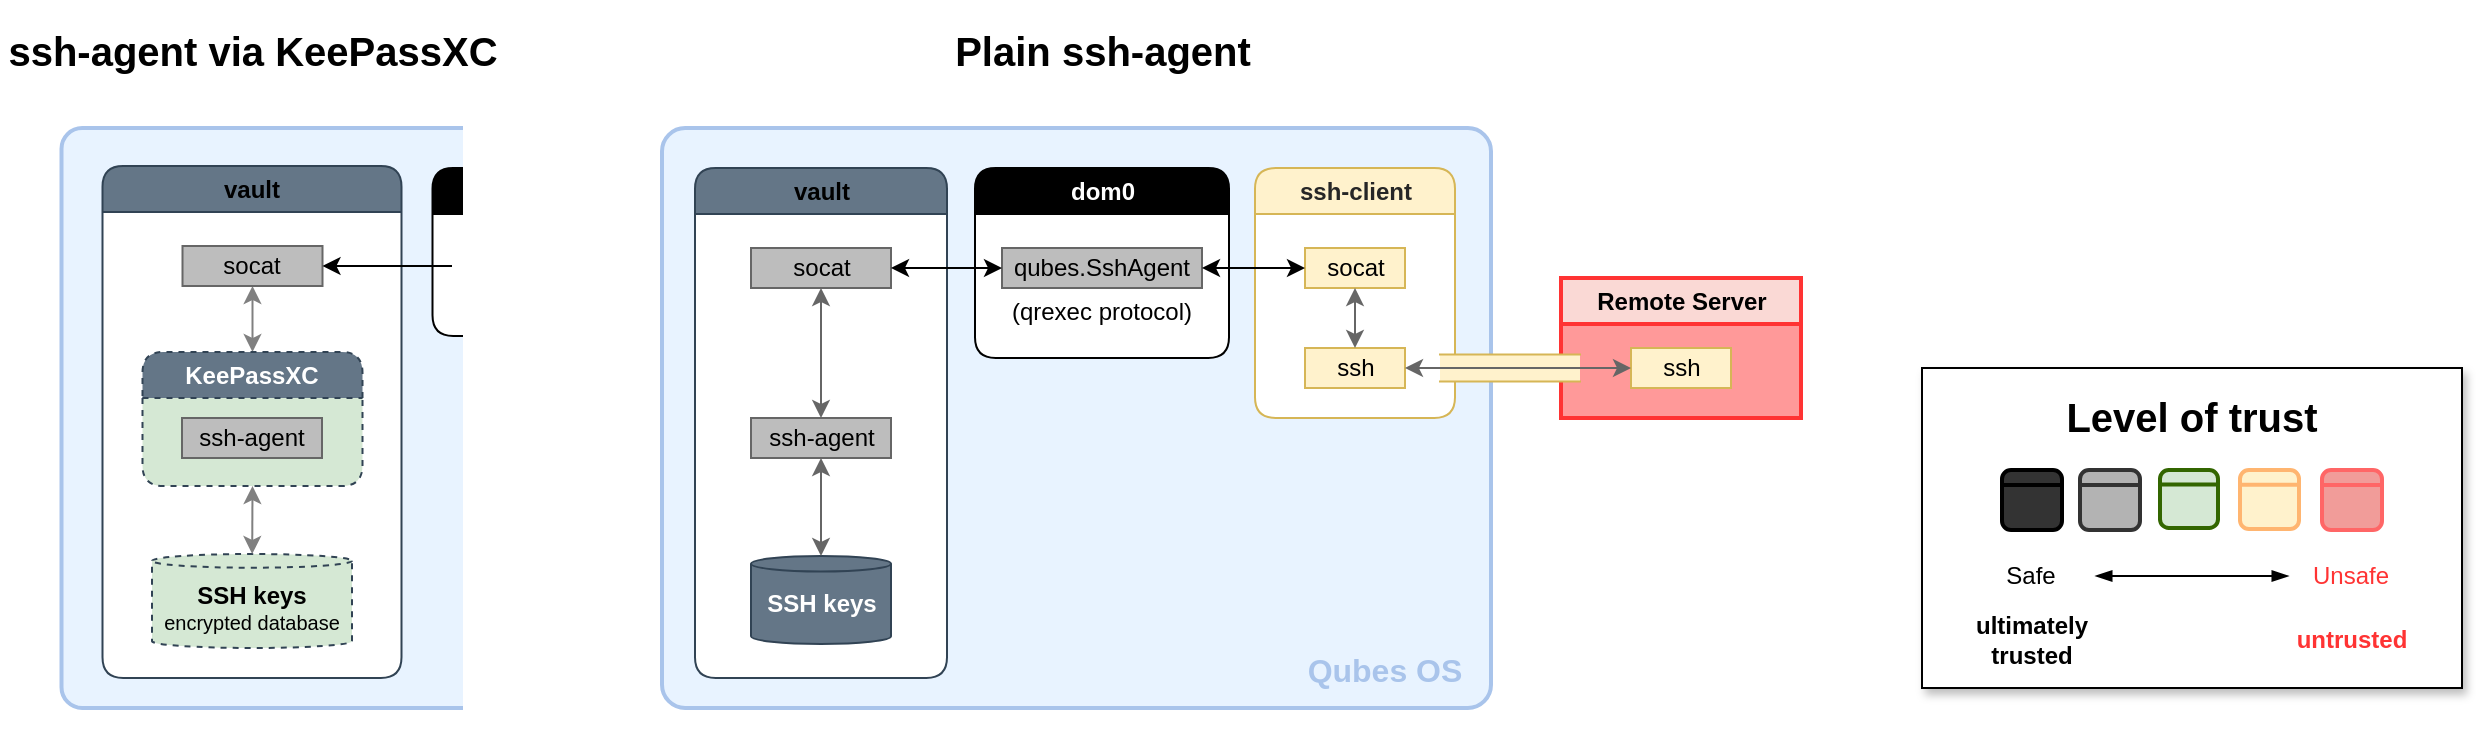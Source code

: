 <mxfile version="14.0.1" type="github">
  <diagram id="SKtbNTC9j6CT3jW_uAWr" name="Page-1">
    <mxGraphModel dx="1673" dy="1321" grid="1" gridSize="10" guides="1" tooltips="1" connect="1" arrows="1" fold="1" page="0" pageScale="1" pageWidth="1169" pageHeight="826" background="#ffffff" math="0" shadow="0">
      <root>
        <mxCell id="0" />
        <mxCell id="1" parent="0" />
        <mxCell id="d-W6DogvzRjHj5U5P_7L-129" value="" style="rounded=1;whiteSpace=wrap;html=1;shadow=0;glass=0;sketch=0;strokeWidth=2;arcSize=4;fillColor=#E8F3FF;strokeColor=#A9C4EB;" parent="1" vertex="1">
          <mxGeometry x="279.75" y="25" width="259.25" height="290" as="geometry" />
        </mxCell>
        <mxCell id="Rzevuu3Boefq3aI9rTCi-90" value="vault" style="swimlane;whiteSpace=wrap;html=1;rounded=1;shadow=0;glass=0;comic=0;startSize=23;swimlaneFillColor=#ffffff;fillColor=#647687;strokeColor=#314354;" parent="1" vertex="1">
          <mxGeometry x="300.25" y="44" width="149.5" height="256" as="geometry">
            <mxRectangle x="878" y="40" width="170" height="23" as="alternateBounds" />
          </mxGeometry>
        </mxCell>
        <mxCell id="Rzevuu3Boefq3aI9rTCi-96" value="" style="endArrow=classic;startArrow=classic;html=1;entryX=0.5;entryY=1;entryDx=0;entryDy=0;fillColor=#f5f5f5;noLabel=1;fontColor=none;strokeColor=#808080;exitX=0.5;exitY=0;exitDx=0;exitDy=0;" parent="Rzevuu3Boefq3aI9rTCi-90" source="Rzevuu3Boefq3aI9rTCi-118" target="d-W6DogvzRjHj5U5P_7L-107" edge="1">
          <mxGeometry width="50" height="50" relative="1" as="geometry">
            <mxPoint x="74.75" y="87" as="sourcePoint" />
            <mxPoint x="138" y="70" as="targetPoint" />
          </mxGeometry>
        </mxCell>
        <mxCell id="Rzevuu3Boefq3aI9rTCi-118" value="KeePassXC" style="swimlane;whiteSpace=wrap;html=1;rounded=1;shadow=0;glass=0;comic=0;startSize=23;swimlaneFillColor=#D5E8D4;dashed=1;fillColor=#647687;strokeWidth=1;strokeColor=#314354;fontColor=#FFFFFF;" parent="Rzevuu3Boefq3aI9rTCi-90" vertex="1">
          <mxGeometry x="20" y="93" width="110" height="67" as="geometry">
            <mxRectangle x="878" y="40" width="170" height="23" as="alternateBounds" />
          </mxGeometry>
        </mxCell>
        <mxCell id="Ef2Enih1ODstjjU4R2Gf-102" value="ssh-agent" style="rounded=0;whiteSpace=wrap;html=1;glass=0;comic=0;strokeWidth=1;fillColor=#BDBDBD;strokeColor=#666666;" parent="Rzevuu3Boefq3aI9rTCi-118" vertex="1">
          <mxGeometry x="19.75" y="33" width="70" height="20" as="geometry" />
        </mxCell>
        <mxCell id="d-W6DogvzRjHj5U5P_7L-107" value="socat" style="rounded=0;whiteSpace=wrap;html=1;glass=0;comic=0;strokeWidth=1;fillColor=#BDBDBD;strokeColor=#666666;" parent="Rzevuu3Boefq3aI9rTCi-90" vertex="1">
          <mxGeometry x="40" y="40" width="70" height="20" as="geometry" />
        </mxCell>
        <mxCell id="Rzevuu3Boefq3aI9rTCi-130" value="" style="shape=cylinder3;whiteSpace=wrap;html=1;boundedLbl=1;backgroundOutline=1;size=3.429;rounded=0;glass=0;comic=0;strokeWidth=1;fillColor=#d5e8d4;noLabel=1;fontColor=none;strokeColor=#314354;dashed=1;" parent="Rzevuu3Boefq3aI9rTCi-90" vertex="1">
          <mxGeometry x="24.75" y="194" width="100" height="47" as="geometry" />
        </mxCell>
        <mxCell id="Rzevuu3Boefq3aI9rTCi-132" value="" style="endArrow=classic;startArrow=classic;html=1;fillColor=#f5f5f5;noLabel=1;fontColor=none;strokeColor=#808080;entryX=0.5;entryY=1;entryDx=0;entryDy=0;" parent="Rzevuu3Boefq3aI9rTCi-90" source="Rzevuu3Boefq3aI9rTCi-130" target="Rzevuu3Boefq3aI9rTCi-118" edge="1">
          <mxGeometry width="50" height="50" relative="1" as="geometry">
            <mxPoint x="277" y="53" as="sourcePoint" />
            <mxPoint x="99.75" y="176" as="targetPoint" />
            <Array as="points" />
          </mxGeometry>
        </mxCell>
        <mxCell id="Rzevuu3Boefq3aI9rTCi-134" value="&lt;div style=&quot;font-size: 11px&quot;&gt;&lt;font size=&quot;1&quot;&gt;&lt;b&gt;&lt;font style=&quot;font-size: 12px&quot; face=&quot;Helvetica&quot;&gt;SSH keys&lt;/font&gt;&lt;/b&gt;&lt;/font&gt;&lt;/div&gt;&lt;div style=&quot;font-size: 10px&quot;&gt;&lt;font style=&quot;font-size: 10px&quot; face=&quot;Helvetica&quot;&gt;encrypted database&lt;br&gt;&lt;/font&gt;&lt;/div&gt;" style="text;html=1;strokeColor=none;fillColor=none;align=center;verticalAlign=middle;whiteSpace=wrap;rounded=0;glass=0;comic=0;" parent="Rzevuu3Boefq3aI9rTCi-90" vertex="1">
          <mxGeometry x="29.62" y="201" width="90.25" height="40" as="geometry" />
        </mxCell>
        <mxCell id="Rzevuu3Boefq3aI9rTCi-101" value="&lt;div&gt;&lt;b&gt;&lt;font style=&quot;font-size: 20px&quot;&gt;ssh-agent via KeePassXC&lt;/font&gt;&lt;/b&gt;&lt;/div&gt;" style="text;html=1;strokeColor=none;fillColor=none;align=center;verticalAlign=middle;whiteSpace=wrap;rounded=0;" parent="1" vertex="1">
          <mxGeometry x="249.5" y="-39" width="251" height="50" as="geometry" />
        </mxCell>
        <mxCell id="d-W6DogvzRjHj5U5P_7L-125" value="" style="rounded=1;whiteSpace=wrap;html=1;shadow=0;glass=0;sketch=0;strokeWidth=2;arcSize=4;fillColor=#E8F3FF;strokeColor=#A9C4EB;" parent="1" vertex="1">
          <mxGeometry x="580" y="25" width="414.5" height="290" as="geometry" />
        </mxCell>
        <mxCell id="5" value="vault" style="swimlane;whiteSpace=wrap;html=1;rounded=1;shadow=0;glass=0;comic=0;startSize=23;swimlaneFillColor=#ffffff;fillColor=#647687;strokeColor=#314354;" parent="1" vertex="1">
          <mxGeometry x="596.5" y="45" width="126" height="255" as="geometry" />
        </mxCell>
        <mxCell id="d-W6DogvzRjHj5U5P_7L-131" value="" style="swimlane;whiteSpace=wrap;html=1;rounded=1;shadow=0;glass=0;comic=0;startSize=23;swimlaneFillColor=#ffffff;fillColor=#000000;" parent="5" vertex="1">
          <mxGeometry x="-131.25" width="59.25" height="84" as="geometry">
            <mxRectangle x="337" y="40" width="120" height="23" as="alternateBounds" />
          </mxGeometry>
        </mxCell>
        <mxCell id="d-W6DogvzRjHj5U5P_7L-135" value="" style="rounded=0;whiteSpace=wrap;html=1;shadow=0;glass=0;sketch=0;strokeWidth=2;strokeColor=#FFFFFF;" parent="5" vertex="1">
          <mxGeometry x="-115" y="-46.5" width="65" height="330" as="geometry" />
        </mxCell>
        <mxCell id="QTO3XgoEFIxhdkZU8tme-128" value="" style="shape=cylinder3;whiteSpace=wrap;html=1;boundedLbl=1;backgroundOutline=1;size=3.857;rounded=0;glass=0;comic=0;strokeColor=#314354;strokeWidth=1;fillColor=#647687;fontColor=#ffffff;" parent="5" vertex="1">
          <mxGeometry x="28" y="194" width="70" height="44" as="geometry" />
        </mxCell>
        <mxCell id="QTO3XgoEFIxhdkZU8tme-130" value="socat" style="rounded=0;whiteSpace=wrap;html=1;glass=0;comic=0;strokeWidth=1;fillColor=#BDBDBD;strokeColor=#666666;" parent="5" vertex="1">
          <mxGeometry x="28" y="40" width="70" height="20" as="geometry" />
        </mxCell>
        <mxCell id="QTO3XgoEFIxhdkZU8tme-133" value="ssh-agent" style="rounded=0;whiteSpace=wrap;html=1;glass=0;comic=0;strokeWidth=1;fillColor=#BDBDBD;strokeColor=#666666;" parent="5" vertex="1">
          <mxGeometry x="28" y="125" width="70" height="20" as="geometry" />
        </mxCell>
        <mxCell id="QTO3XgoEFIxhdkZU8tme-134" value="" style="endArrow=classic;startArrow=classic;html=1;entryX=0.5;entryY=1;entryDx=0;entryDy=0;strokeColor=#666666;" parent="5" source="QTO3XgoEFIxhdkZU8tme-128" target="QTO3XgoEFIxhdkZU8tme-133" edge="1">
          <mxGeometry width="50" height="50" relative="1" as="geometry">
            <mxPoint x="70" y="220" as="sourcePoint" />
            <mxPoint x="120" y="170" as="targetPoint" />
          </mxGeometry>
        </mxCell>
        <mxCell id="QTO3XgoEFIxhdkZU8tme-129" value="&lt;div&gt;&lt;b&gt;SSH keys&lt;/b&gt;&lt;/div&gt;" style="text;html=1;strokeColor=none;fillColor=none;align=center;verticalAlign=middle;whiteSpace=wrap;rounded=0;glass=0;comic=0;fontColor=#FFFFFF;" parent="5" vertex="1">
          <mxGeometry x="28" y="208" width="70" height="20" as="geometry" />
        </mxCell>
        <mxCell id="QTO3XgoEFIxhdkZU8tme-136" value="" style="endArrow=classic;startArrow=classic;html=1;strokeColor=#666666;exitX=0.5;exitY=0;exitDx=0;exitDy=0;" parent="5" source="QTO3XgoEFIxhdkZU8tme-133" edge="1">
          <mxGeometry width="50" height="50" relative="1" as="geometry">
            <mxPoint x="-32.5" y="150" as="sourcePoint" />
            <mxPoint x="63" y="60" as="targetPoint" />
          </mxGeometry>
        </mxCell>
        <mxCell id="90" value="&lt;font color=&quot;#262626&quot;&gt;ssh-client&lt;/font&gt;" style="swimlane;whiteSpace=wrap;html=1;rounded=1;shadow=0;glass=0;comic=0;strokeColor=#d6b656;fillColor=#fff2cc;startSize=23;swimlaneFillColor=#ffffff;" parent="1" vertex="1">
          <mxGeometry x="876.5" y="45" width="100" height="125" as="geometry">
            <mxRectangle x="337" y="40" width="120" height="23" as="alternateBounds" />
          </mxGeometry>
        </mxCell>
        <mxCell id="7Ih5Z2z4oaHKUIcbK2M9-90" value="socat" style="rounded=0;whiteSpace=wrap;html=1;glass=0;comic=0;strokeWidth=1;fillColor=#fff2cc;strokeColor=#d6b656;" parent="90" vertex="1">
          <mxGeometry x="25" y="40" width="50" height="20" as="geometry" />
        </mxCell>
        <mxCell id="Uwi5YcslHXohGdOQimyk-92" value="ssh" style="rounded=0;whiteSpace=wrap;html=1;glass=0;comic=0;strokeWidth=1;fillColor=#fff2cc;strokeColor=#d6b656;" parent="90" vertex="1">
          <mxGeometry x="25" y="90" width="50" height="20" as="geometry" />
        </mxCell>
        <mxCell id="Uwi5YcslHXohGdOQimyk-94" value="" style="endArrow=classic;startArrow=classic;html=1;strokeColor=#666666;entryX=0.5;entryY=1;entryDx=0;entryDy=0;exitX=0.5;exitY=0;exitDx=0;exitDy=0;" parent="90" source="Uwi5YcslHXohGdOQimyk-92" target="7Ih5Z2z4oaHKUIcbK2M9-90" edge="1">
          <mxGeometry width="50" height="50" relative="1" as="geometry">
            <mxPoint x="74" y="90" as="sourcePoint" />
            <mxPoint x="74.06" y="60.3" as="targetPoint" />
          </mxGeometry>
        </mxCell>
        <mxCell id="Rzevuu3Boefq3aI9rTCi-100" value="&lt;div style=&quot;font-size: 20px&quot;&gt;&lt;b&gt;&lt;font style=&quot;font-size: 20px&quot;&gt;Plain ssh-agent&lt;/font&gt;&lt;/b&gt;&lt;/div&gt;" style="text;html=1;strokeColor=none;fillColor=none;align=center;verticalAlign=middle;whiteSpace=wrap;rounded=0;" parent="1" vertex="1">
          <mxGeometry x="684.5" y="-34" width="231" height="40" as="geometry" />
        </mxCell>
        <mxCell id="d-W6DogvzRjHj5U5P_7L-90" value="Remote Server" style="swimlane;whiteSpace=wrap;html=1;rounded=0;shadow=0;glass=0;comic=0;startSize=23;swimlaneFillColor=#FF9999;sketch=0;arcSize=18;swimlaneLine=1;strokeWidth=2;fillColor=#fad9d5;strokeColor=#FF3333;" parent="1" vertex="1">
          <mxGeometry x="1029.5" y="100" width="120" height="70" as="geometry">
            <mxRectangle x="337" y="40" width="120" height="23" as="alternateBounds" />
          </mxGeometry>
        </mxCell>
        <mxCell id="d-W6DogvzRjHj5U5P_7L-111" value="ssh" style="rounded=0;whiteSpace=wrap;html=1;glass=0;comic=0;strokeWidth=1;fillColor=#fff2cc;strokeColor=#d6b656;" parent="d-W6DogvzRjHj5U5P_7L-90" vertex="1">
          <mxGeometry x="35" y="35" width="50" height="20" as="geometry" />
        </mxCell>
        <mxCell id="d-W6DogvzRjHj5U5P_7L-113" value="&lt;div&gt;&lt;font color=&quot;#FFFFFF&quot;&gt;dom0&lt;/font&gt;&lt;/div&gt;" style="swimlane;whiteSpace=wrap;html=1;rounded=1;shadow=0;glass=0;comic=0;startSize=23;swimlaneFillColor=#ffffff;fillColor=#000000;" parent="1" vertex="1">
          <mxGeometry x="736.5" y="45" width="127" height="95" as="geometry">
            <mxRectangle x="337" y="40" width="120" height="23" as="alternateBounds" />
          </mxGeometry>
        </mxCell>
        <mxCell id="d-W6DogvzRjHj5U5P_7L-117" value="qubes.SshAgent" style="rounded=0;whiteSpace=wrap;html=1;glass=0;comic=0;strokeWidth=1;fillColor=#BDBDBD;strokeColor=#666666;" parent="d-W6DogvzRjHj5U5P_7L-113" vertex="1">
          <mxGeometry x="13.5" y="40" width="100" height="20" as="geometry" />
        </mxCell>
        <mxCell id="QTO3XgoEFIxhdkZU8tme-132" value="&lt;div&gt;&lt;font style=&quot;font-size: 12px&quot;&gt;(qrexec protocol)&lt;/font&gt;&lt;/div&gt;" style="text;html=1;strokeColor=none;fillColor=none;align=center;verticalAlign=middle;whiteSpace=wrap;rounded=0;glass=0;comic=0;" parent="d-W6DogvzRjHj5U5P_7L-113" vertex="1">
          <mxGeometry x="12.75" y="62" width="101.5" height="20" as="geometry" />
        </mxCell>
        <mxCell id="d-W6DogvzRjHj5U5P_7L-120" value="" style="endArrow=classic;startArrow=classic;html=1;entryX=0;entryY=0.5;entryDx=0;entryDy=0;exitX=1;exitY=0.5;exitDx=0;exitDy=0;" parent="1" source="QTO3XgoEFIxhdkZU8tme-130" target="d-W6DogvzRjHj5U5P_7L-117" edge="1">
          <mxGeometry width="50" height="50" relative="1" as="geometry">
            <mxPoint x="694.5" y="85" as="sourcePoint" />
            <mxPoint x="860" y="95" as="targetPoint" />
          </mxGeometry>
        </mxCell>
        <mxCell id="d-W6DogvzRjHj5U5P_7L-121" value="" style="endArrow=classic;startArrow=classic;html=1;entryX=0;entryY=0.5;entryDx=0;entryDy=0;exitX=1;exitY=0.5;exitDx=0;exitDy=0;" parent="1" source="d-W6DogvzRjHj5U5P_7L-117" target="7Ih5Z2z4oaHKUIcbK2M9-90" edge="1">
          <mxGeometry width="50" height="50" relative="1" as="geometry">
            <mxPoint x="704.5" y="95" as="sourcePoint" />
            <mxPoint x="760" y="95" as="targetPoint" />
          </mxGeometry>
        </mxCell>
        <mxCell id="d-W6DogvzRjHj5U5P_7L-109" value="" style="shape=partialRectangle;whiteSpace=wrap;html=1;left=0;right=0;fillColor=#fff2cc;rounded=1;shadow=0;glass=0;sketch=0;strokeColor=#d6b656;" parent="1" vertex="1">
          <mxGeometry x="969" y="138.25" width="70" height="13.5" as="geometry" />
        </mxCell>
        <mxCell id="d-W6DogvzRjHj5U5P_7L-143" value="" style="endArrow=classic;startArrow=classic;html=1;strokeColor=#666666;entryX=1;entryY=0.5;entryDx=0;entryDy=0;exitX=0;exitY=0.5;exitDx=0;exitDy=0;" parent="1" source="d-W6DogvzRjHj5U5P_7L-111" target="Uwi5YcslHXohGdOQimyk-92" edge="1">
          <mxGeometry width="50" height="50" relative="1" as="geometry">
            <mxPoint x="936.5" y="145" as="sourcePoint" />
            <mxPoint x="936.5" y="115" as="targetPoint" />
          </mxGeometry>
        </mxCell>
        <mxCell id="Rzevuu3Boefq3aI9rTCi-102" value="" style="endArrow=classic;startArrow=none;html=1;startFill=0;entryX=1;entryY=0.5;entryDx=0;entryDy=0;" parent="1" target="d-W6DogvzRjHj5U5P_7L-107" edge="1">
          <mxGeometry width="50" height="50" relative="1" as="geometry">
            <mxPoint x="475" y="94" as="sourcePoint" />
            <mxPoint x="298.25" y="113.5" as="targetPoint" />
          </mxGeometry>
        </mxCell>
        <mxCell id="Ef2Enih1ODstjjU4R2Gf-97" value="&lt;b style=&quot;font-size: 16px;&quot;&gt;&lt;font style=&quot;font-size: 16px;&quot;&gt;Qubes OS&lt;/font&gt;&lt;/b&gt;" style="text;html=1;strokeColor=none;fillColor=none;align=center;verticalAlign=middle;whiteSpace=wrap;rounded=0;dashed=1;fontSize=16;fontColor=#A9C4EB;" parent="1" vertex="1">
          <mxGeometry x="900" y="287" width="83" height="18" as="geometry" />
        </mxCell>
        <mxCell id="ILigVf33of8VnRzBpSb6-100" value="" style="rounded=0;whiteSpace=wrap;html=1;shadow=1;" parent="1" vertex="1">
          <mxGeometry x="1210" y="145" width="270" height="160" as="geometry" />
        </mxCell>
        <mxCell id="ILigVf33of8VnRzBpSb6-93" value="" style="whiteSpace=wrap;html=1;aspect=fixed;rounded=1;fontColor=#ffffff;strokeWidth=2;fillColor=#333333;" parent="1" vertex="1">
          <mxGeometry x="1250" y="196" width="30" height="30" as="geometry" />
        </mxCell>
        <mxCell id="ILigVf33of8VnRzBpSb6-94" value="" style="whiteSpace=wrap;html=1;aspect=fixed;rounded=1;fontColor=#ffffff;strokeWidth=2;strokeColor=#333333;fillColor=#B3B3B3;" parent="1" vertex="1">
          <mxGeometry x="1289" y="196" width="30" height="30" as="geometry" />
        </mxCell>
        <mxCell id="ILigVf33of8VnRzBpSb6-95" value="" style="whiteSpace=wrap;html=1;aspect=fixed;rounded=1;fillColor=#fff2cc;strokeWidth=2;strokeColor=#FFB570;" parent="1" vertex="1">
          <mxGeometry x="1369" y="196" width="29.5" height="29.5" as="geometry" />
        </mxCell>
        <mxCell id="ILigVf33of8VnRzBpSb6-96" value="" style="whiteSpace=wrap;html=1;aspect=fixed;rounded=1;fillColor=#F19C99;strokeWidth=2;strokeColor=#FF6666;" parent="1" vertex="1">
          <mxGeometry x="1410" y="196" width="30" height="30" as="geometry" />
        </mxCell>
        <mxCell id="ILigVf33of8VnRzBpSb6-102" value="&lt;div&gt;Safe&lt;/div&gt;" style="text;html=1;strokeColor=none;fillColor=none;align=center;verticalAlign=middle;whiteSpace=wrap;rounded=0;" parent="1" vertex="1">
          <mxGeometry x="1233.36" y="239" width="63.28" height="20" as="geometry" />
        </mxCell>
        <mxCell id="ILigVf33of8VnRzBpSb6-105" value="" style="whiteSpace=wrap;html=1;aspect=fixed;rounded=1;fillColor=#d5e8d4;strokeWidth=2;strokeColor=#336600;" parent="1" vertex="1">
          <mxGeometry x="1329" y="196" width="29" height="29" as="geometry" />
        </mxCell>
        <mxCell id="ILigVf33of8VnRzBpSb6-106" value="&lt;div style=&quot;font-size: 20px;&quot;&gt;&lt;b style=&quot;font-size: 20px;&quot;&gt;&lt;font style=&quot;font-size: 20px;&quot;&gt;Level of trust&lt;/font&gt;&lt;/b&gt;&lt;/div&gt;" style="text;html=1;strokeColor=none;fillColor=none;align=center;verticalAlign=middle;whiteSpace=wrap;rounded=0;fontSize=20;" parent="1" vertex="1">
          <mxGeometry x="1250" y="149" width="190" height="40" as="geometry" />
        </mxCell>
        <mxCell id="RbRhV-hCRYika9NcjcNG-94" value="" style="endArrow=none;html=1;entryX=0;entryY=0.25;entryDx=0;entryDy=0;exitX=1;exitY=0.25;exitDx=0;exitDy=0;strokeColor=#333333;strokeWidth=2;" edge="1" parent="1" source="ILigVf33of8VnRzBpSb6-94" target="ILigVf33of8VnRzBpSb6-94">
          <mxGeometry width="50" height="50" relative="1" as="geometry">
            <mxPoint x="1340" y="296" as="sourcePoint" />
            <mxPoint x="1390" y="246" as="targetPoint" />
          </mxGeometry>
        </mxCell>
        <mxCell id="RbRhV-hCRYika9NcjcNG-95" value="" style="endArrow=none;html=1;entryX=0;entryY=0.25;entryDx=0;entryDy=0;exitX=1;exitY=0.25;exitDx=0;exitDy=0;strokeColor=#336600;strokeWidth=2;" edge="1" parent="1" source="ILigVf33of8VnRzBpSb6-105" target="ILigVf33of8VnRzBpSb6-105">
          <mxGeometry width="50" height="50" relative="1" as="geometry">
            <mxPoint x="1340" y="296" as="sourcePoint" />
            <mxPoint x="1390" y="246" as="targetPoint" />
          </mxGeometry>
        </mxCell>
        <mxCell id="RbRhV-hCRYika9NcjcNG-96" value="" style="endArrow=none;html=1;entryX=0;entryY=0.25;entryDx=0;entryDy=0;exitX=1;exitY=0.25;exitDx=0;exitDy=0;strokeColor=#FFB570;strokeWidth=2;" edge="1" parent="1" source="ILigVf33of8VnRzBpSb6-95" target="ILigVf33of8VnRzBpSb6-95">
          <mxGeometry width="50" height="50" relative="1" as="geometry">
            <mxPoint x="1340" y="296" as="sourcePoint" />
            <mxPoint x="1390" y="246" as="targetPoint" />
          </mxGeometry>
        </mxCell>
        <mxCell id="RbRhV-hCRYika9NcjcNG-97" value="" style="endArrow=none;html=1;entryX=0;entryY=0.25;entryDx=0;entryDy=0;exitX=1;exitY=0.25;exitDx=0;exitDy=0;strokeColor=#FF6666;strokeWidth=2;" edge="1" parent="1" source="ILigVf33of8VnRzBpSb6-96" target="ILigVf33of8VnRzBpSb6-96">
          <mxGeometry width="50" height="50" relative="1" as="geometry">
            <mxPoint x="1340" y="296" as="sourcePoint" />
            <mxPoint x="1390" y="246" as="targetPoint" />
          </mxGeometry>
        </mxCell>
        <mxCell id="RbRhV-hCRYika9NcjcNG-98" value="" style="endArrow=none;html=1;strokeWidth=2;entryX=0;entryY=0.25;entryDx=0;entryDy=0;exitX=1;exitY=0.25;exitDx=0;exitDy=0;" edge="1" parent="1" source="ILigVf33of8VnRzBpSb6-93" target="ILigVf33of8VnRzBpSb6-93">
          <mxGeometry width="50" height="50" relative="1" as="geometry">
            <mxPoint x="1340" y="296" as="sourcePoint" />
            <mxPoint x="1390" y="246" as="targetPoint" />
          </mxGeometry>
        </mxCell>
        <mxCell id="RbRhV-hCRYika9NcjcNG-99" value="&lt;div&gt;Unsafe&lt;/div&gt;" style="text;html=1;strokeColor=none;fillColor=none;align=center;verticalAlign=middle;whiteSpace=wrap;rounded=0;fontColor=#FF3333;" vertex="1" parent="1">
          <mxGeometry x="1393.36" y="239" width="63.28" height="20" as="geometry" />
        </mxCell>
        <mxCell id="RbRhV-hCRYika9NcjcNG-100" value="" style="endArrow=blockThin;startArrow=blockThin;html=1;strokeColor=#000000;strokeWidth=1;fontSize=20;entryX=0;entryY=0.5;entryDx=0;entryDy=0;startFill=1;endFill=1;" edge="1" parent="1" source="ILigVf33of8VnRzBpSb6-102" target="RbRhV-hCRYika9NcjcNG-99">
          <mxGeometry width="50" height="50" relative="1" as="geometry">
            <mxPoint x="1340" y="89" as="sourcePoint" />
            <mxPoint x="1390" y="39" as="targetPoint" />
          </mxGeometry>
        </mxCell>
        <mxCell id="RbRhV-hCRYika9NcjcNG-101" value="&lt;div style=&quot;font-size: 12px&quot;&gt;ultimately&lt;/div&gt;&lt;div style=&quot;font-size: 12px&quot;&gt;trusted&lt;br style=&quot;font-size: 12px&quot;&gt;&lt;/div&gt;" style="text;html=1;strokeColor=none;fillColor=none;align=center;verticalAlign=middle;whiteSpace=wrap;rounded=0;fontSize=12;fontStyle=1" vertex="1" parent="1">
          <mxGeometry x="1245" y="271" width="40" height="20" as="geometry" />
        </mxCell>
        <mxCell id="RbRhV-hCRYika9NcjcNG-102" value="untrusted" style="text;html=1;strokeColor=none;fillColor=none;align=center;verticalAlign=middle;whiteSpace=wrap;rounded=0;fontSize=12;fontStyle=1;fontColor=#FF3333;" vertex="1" parent="1">
          <mxGeometry x="1405" y="271" width="40" height="20" as="geometry" />
        </mxCell>
      </root>
    </mxGraphModel>
  </diagram>
</mxfile>
